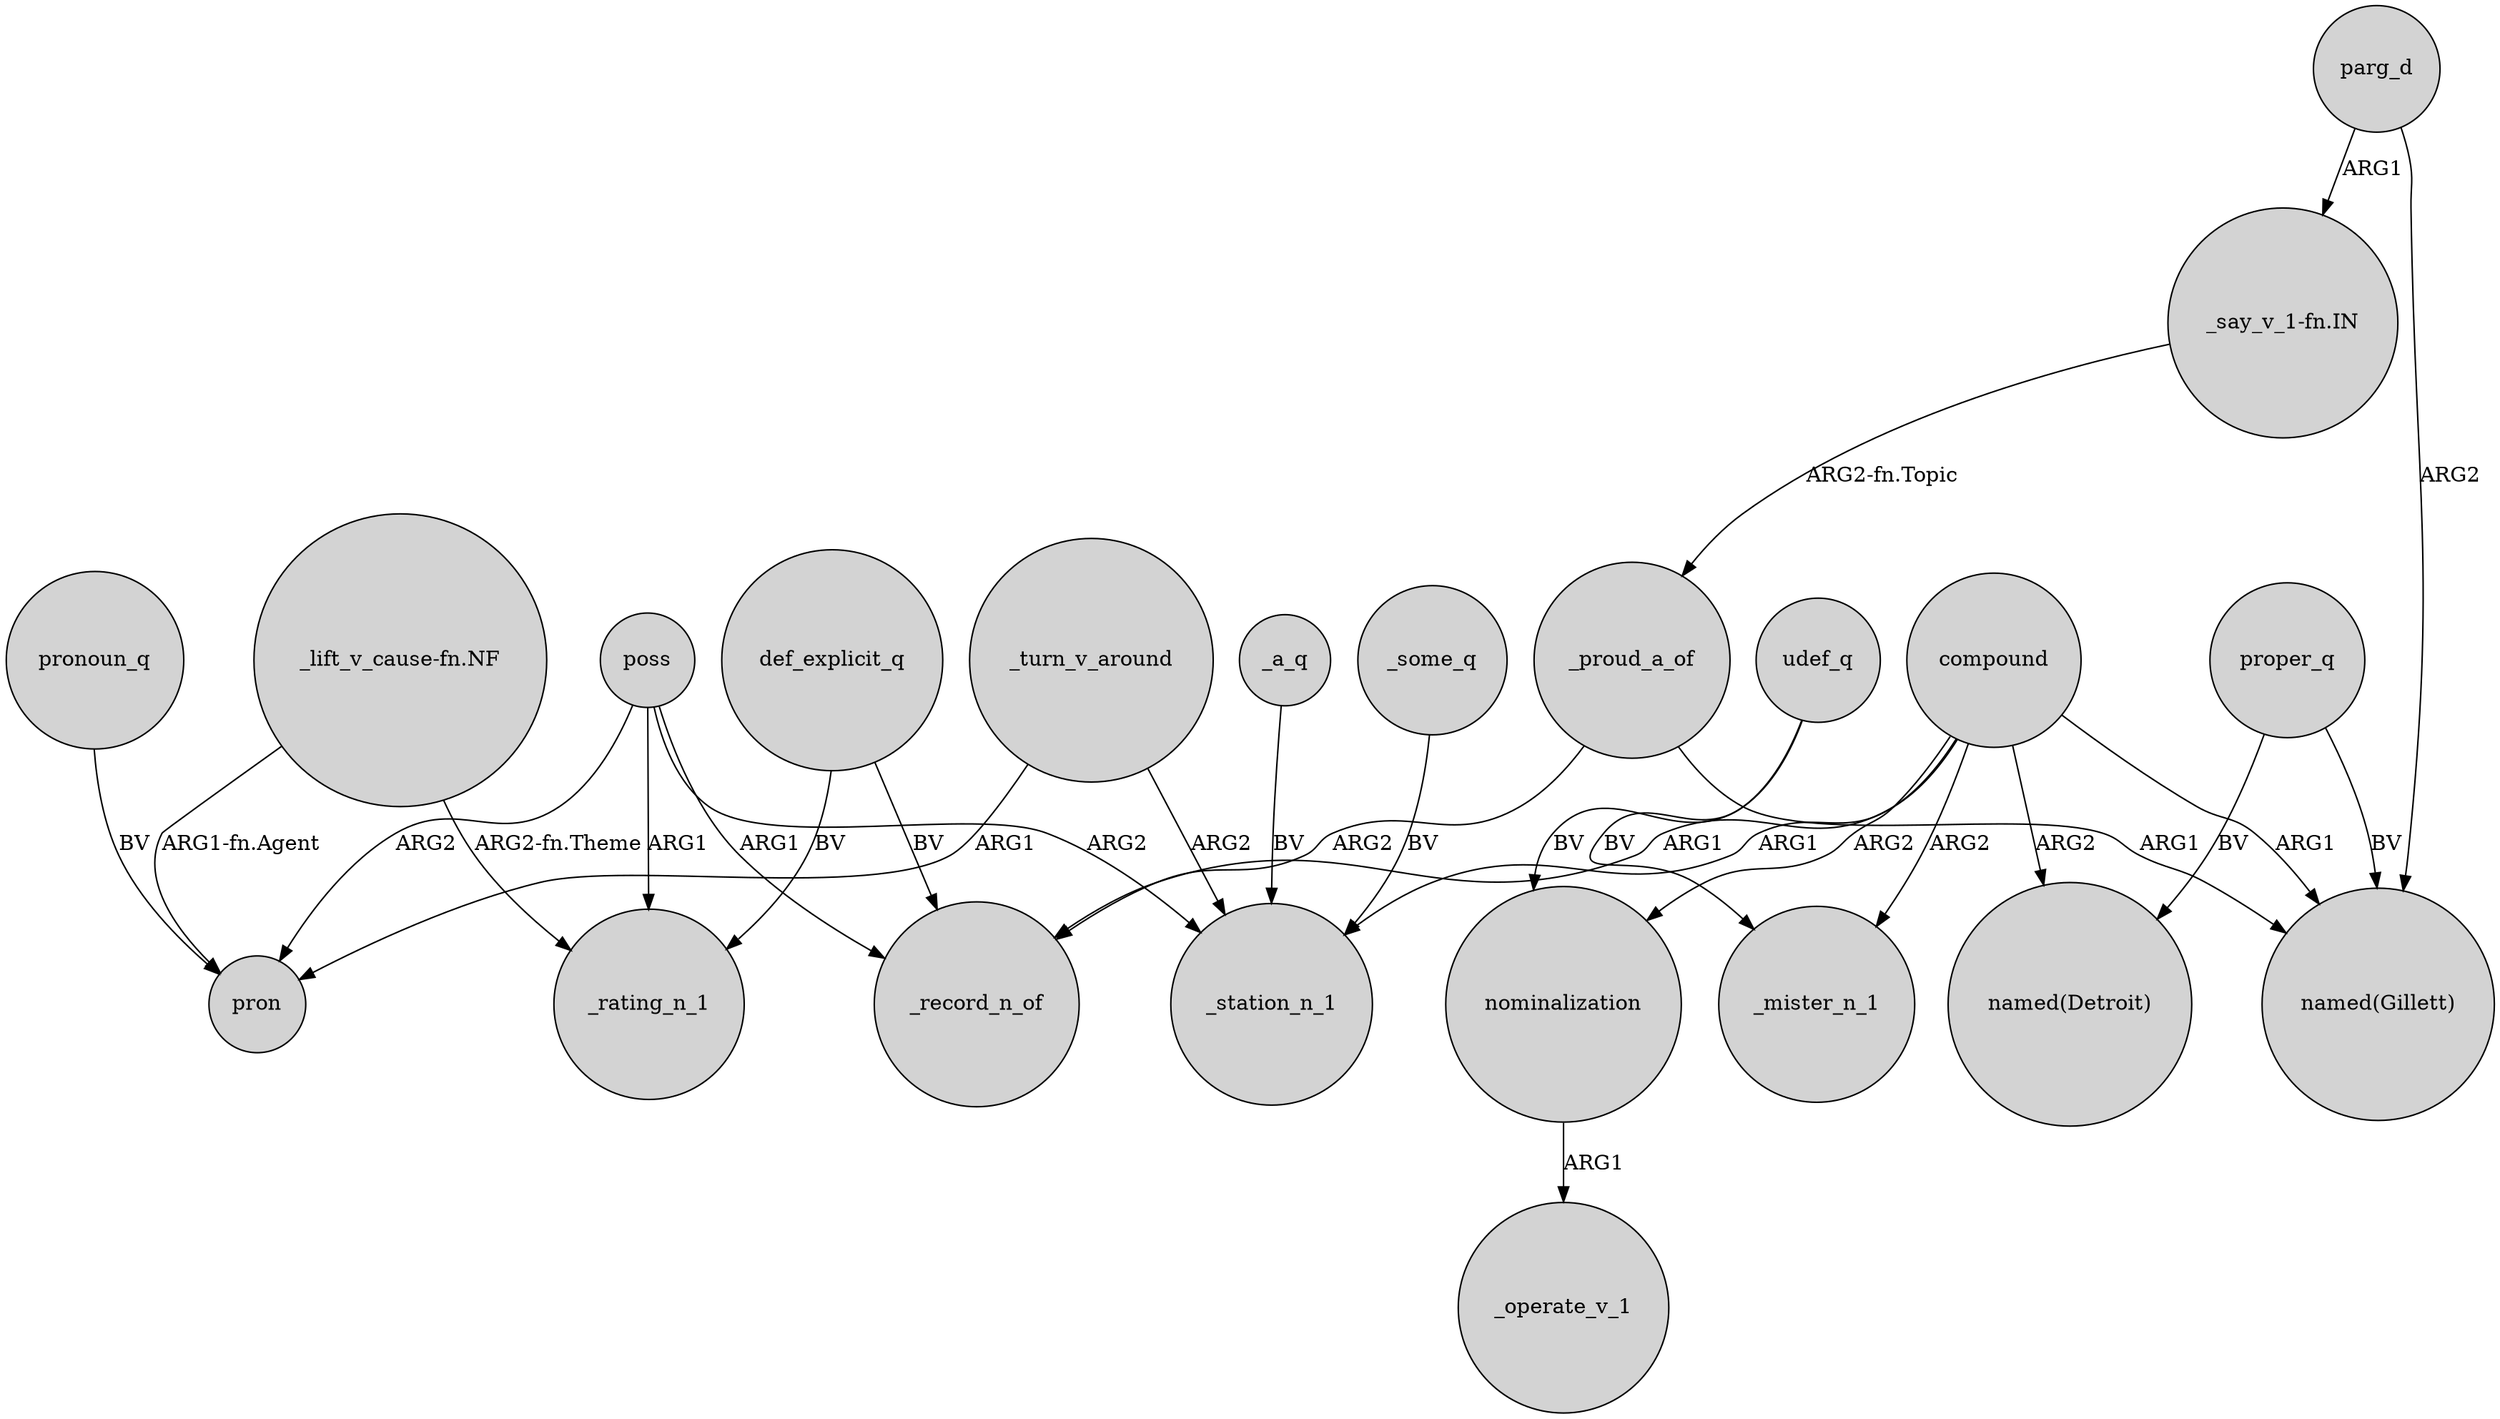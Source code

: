 digraph {
	node [shape=circle style=filled]
	def_explicit_q -> _record_n_of [label=BV]
	nominalization -> _operate_v_1 [label=ARG1]
	poss -> pron [label=ARG2]
	compound -> _mister_n_1 [label=ARG2]
	parg_d -> "named(Gillett)" [label=ARG2]
	poss -> _rating_n_1 [label=ARG1]
	udef_q -> _mister_n_1 [label=BV]
	proper_q -> "named(Detroit)" [label=BV]
	compound -> nominalization [label=ARG2]
	_turn_v_around -> _station_n_1 [label=ARG2]
	_a_q -> _station_n_1 [label=BV]
	_proud_a_of -> _record_n_of [label=ARG2]
	parg_d -> "_say_v_1-fn.IN" [label=ARG1]
	poss -> _station_n_1 [label=ARG2]
	pronoun_q -> pron [label=BV]
	compound -> _station_n_1 [label=ARG1]
	"_lift_v_cause-fn.NF" -> pron [label="ARG1-fn.Agent"]
	_some_q -> _station_n_1 [label=BV]
	udef_q -> nominalization [label=BV]
	"_say_v_1-fn.IN" -> _proud_a_of [label="ARG2-fn.Topic"]
	proper_q -> "named(Gillett)" [label=BV]
	_proud_a_of -> "named(Gillett)" [label=ARG1]
	def_explicit_q -> _rating_n_1 [label=BV]
	_turn_v_around -> pron [label=ARG1]
	"_lift_v_cause-fn.NF" -> _rating_n_1 [label="ARG2-fn.Theme"]
	compound -> _record_n_of [label=ARG1]
	compound -> "named(Gillett)" [label=ARG1]
	compound -> "named(Detroit)" [label=ARG2]
	poss -> _record_n_of [label=ARG1]
}
